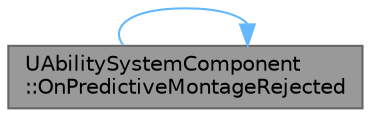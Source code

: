 digraph "UAbilitySystemComponent::OnPredictiveMontageRejected"
{
 // INTERACTIVE_SVG=YES
 // LATEX_PDF_SIZE
  bgcolor="transparent";
  edge [fontname=Helvetica,fontsize=10,labelfontname=Helvetica,labelfontsize=10];
  node [fontname=Helvetica,fontsize=10,shape=box,height=0.2,width=0.4];
  rankdir="LR";
  Node1 [id="Node000001",label="UAbilitySystemComponent\l::OnPredictiveMontageRejected",height=0.2,width=0.4,color="gray40", fillcolor="grey60", style="filled", fontcolor="black",tooltip="Called when a prediction key that played a montage is rejected."];
  Node1 -> Node1 [id="edge1_Node000001_Node000001",color="steelblue1",style="solid",tooltip=" "];
}
